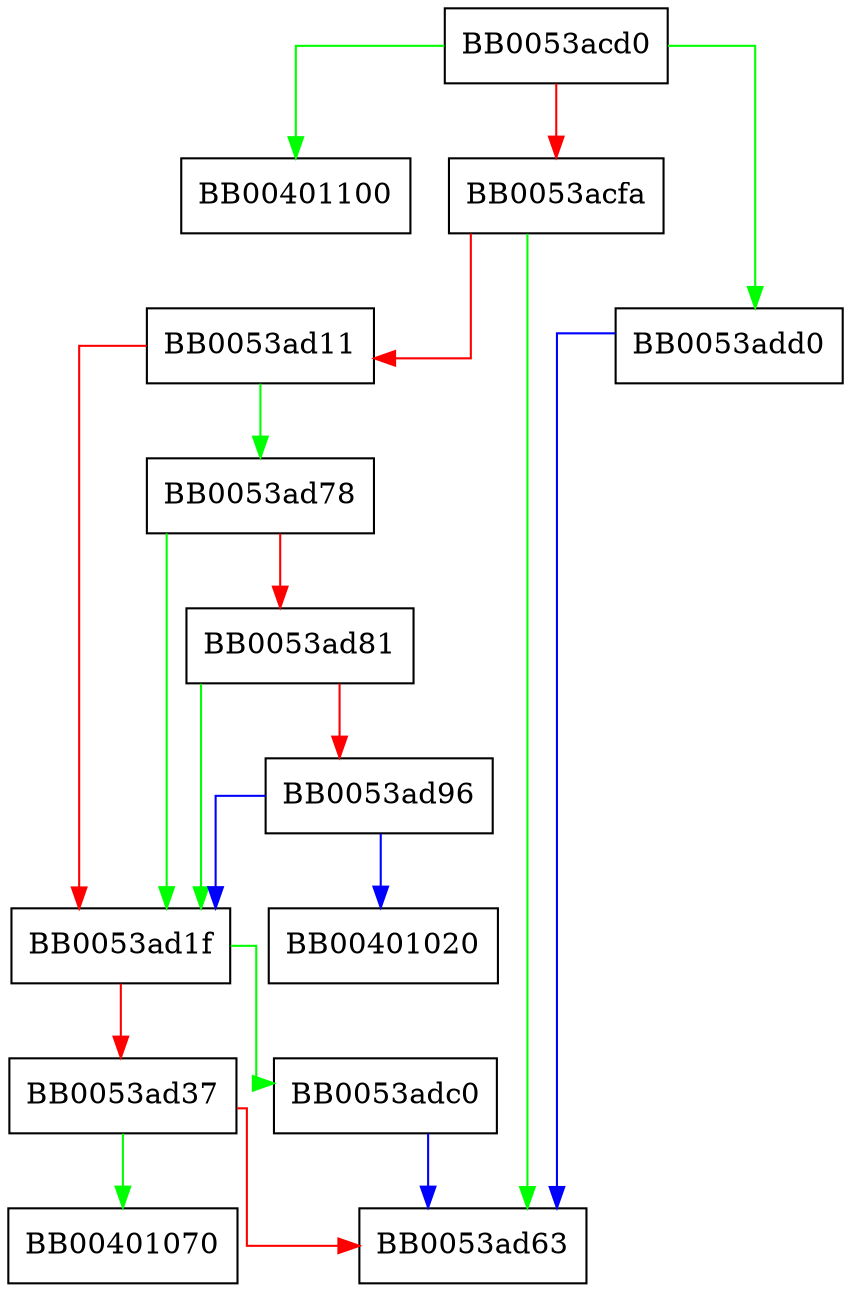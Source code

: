 digraph mem_puts {
  node [shape="box"];
  graph [splines=ortho];
  BB0053acd0 -> BB00401100 [color="green"];
  BB0053acd0 -> BB0053add0 [color="green"];
  BB0053acd0 -> BB0053acfa [color="red"];
  BB0053acfa -> BB0053ad63 [color="green"];
  BB0053acfa -> BB0053ad11 [color="red"];
  BB0053ad11 -> BB0053ad78 [color="green"];
  BB0053ad11 -> BB0053ad1f [color="red"];
  BB0053ad1f -> BB0053adc0 [color="green"];
  BB0053ad1f -> BB0053ad37 [color="red"];
  BB0053ad37 -> BB00401070 [color="green"];
  BB0053ad37 -> BB0053ad63 [color="red"];
  BB0053ad78 -> BB0053ad1f [color="green"];
  BB0053ad78 -> BB0053ad81 [color="red"];
  BB0053ad81 -> BB0053ad1f [color="green"];
  BB0053ad81 -> BB0053ad96 [color="red"];
  BB0053ad96 -> BB00401020 [color="blue"];
  BB0053ad96 -> BB0053ad1f [color="blue"];
  BB0053adc0 -> BB0053ad63 [color="blue"];
  BB0053add0 -> BB0053ad63 [color="blue"];
}